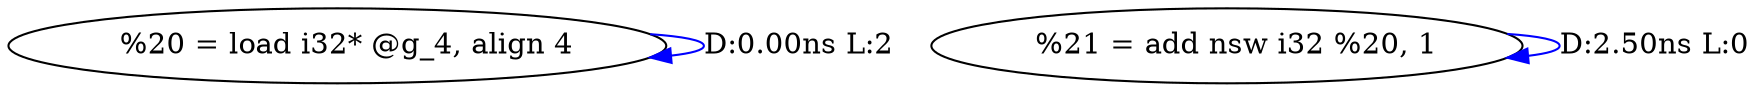 digraph {
Node0x394d8c0[label="  %20 = load i32* @g_4, align 4"];
Node0x394d8c0 -> Node0x394d8c0[label="D:0.00ns L:2",color=blue];
Node0x394d9a0[label="  %21 = add nsw i32 %20, 1"];
Node0x394d9a0 -> Node0x394d9a0[label="D:2.50ns L:0",color=blue];
}
